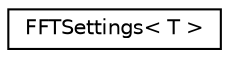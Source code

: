 digraph "Graphical Class Hierarchy"
{
  edge [fontname="Helvetica",fontsize="10",labelfontname="Helvetica",labelfontsize="10"];
  node [fontname="Helvetica",fontsize="10",shape=record];
  rankdir="LR";
  Node0 [label="FFTSettings\< T \>",height=0.2,width=0.4,color="black", fillcolor="white", style="filled",URL="$structFFTSettings.html"];
}
